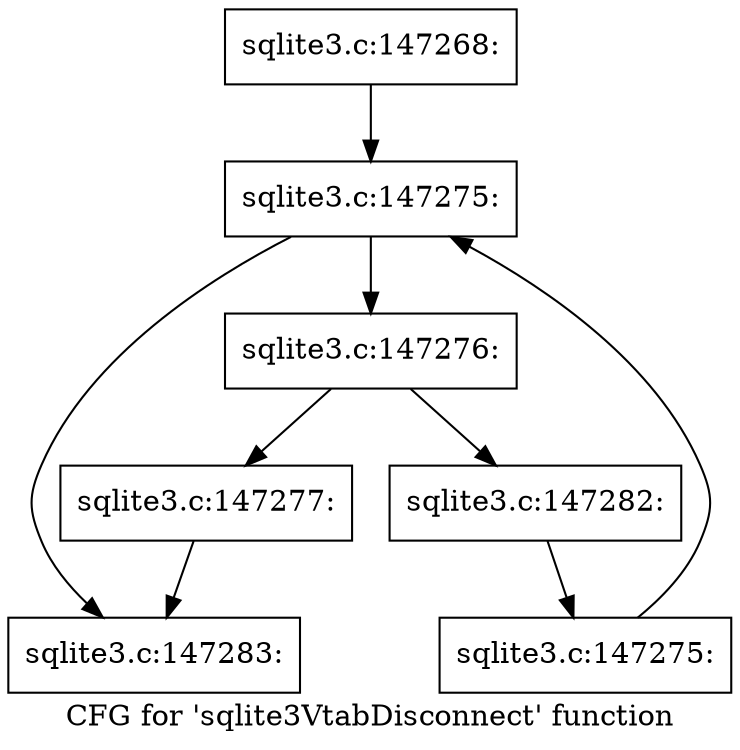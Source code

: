digraph "CFG for 'sqlite3VtabDisconnect' function" {
	label="CFG for 'sqlite3VtabDisconnect' function";

	Node0x55c0fa9acfd0 [shape=record,label="{sqlite3.c:147268:}"];
	Node0x55c0fa9acfd0 -> Node0x55c0fa9b3b80;
	Node0x55c0fa9b3b80 [shape=record,label="{sqlite3.c:147275:}"];
	Node0x55c0fa9b3b80 -> Node0x55c0fa9b3d30;
	Node0x55c0fa9b3b80 -> Node0x55c0fa9b3790;
	Node0x55c0fa9b3d30 [shape=record,label="{sqlite3.c:147276:}"];
	Node0x55c0fa9b3d30 -> Node0x55c0fa9b4110;
	Node0x55c0fa9b3d30 -> Node0x55c0fa9b4160;
	Node0x55c0fa9b4110 [shape=record,label="{sqlite3.c:147277:}"];
	Node0x55c0fa9b4110 -> Node0x55c0fa9b3790;
	Node0x55c0fa9b4160 [shape=record,label="{sqlite3.c:147282:}"];
	Node0x55c0fa9b4160 -> Node0x55c0fa9b3ca0;
	Node0x55c0fa9b3ca0 [shape=record,label="{sqlite3.c:147275:}"];
	Node0x55c0fa9b3ca0 -> Node0x55c0fa9b3b80;
	Node0x55c0fa9b3790 [shape=record,label="{sqlite3.c:147283:}"];
}
